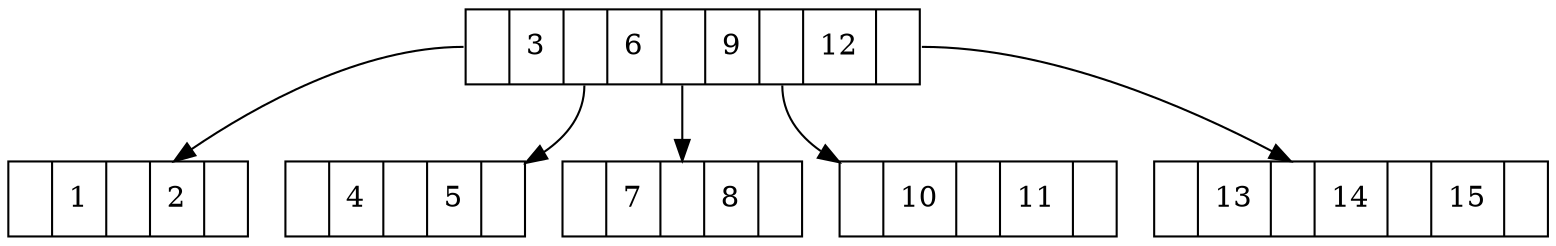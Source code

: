 digraph g { 
 node [shape=record];
Nodo804900829[label="<P0>|3|<P1>|6|<P2>|9|<P3>|12|<P4>"];
Nodo1699356441[label="<P0>|1|<P1>|2|<P2>"];
Nodo804900829:P0 -> Nodo1699356441;
Nodo97084543[label="<P0>|4|<P1>|5|<P2>"];
Nodo804900829:P1 -> Nodo97084543;
Nodo658110678[label="<P0>|7|<P1>|8|<P2>"];
Nodo804900829:P2 -> Nodo658110678;
Nodo1180650699[label="<P0>|10|<P1>|11|<P2>"];
Nodo804900829:P3 -> Nodo1180650699;
Nodo1935155662[label="<P0>|13|<P1>|14|<P2>|15|<P3>"];
Nodo804900829:P4 -> Nodo1935155662;
}